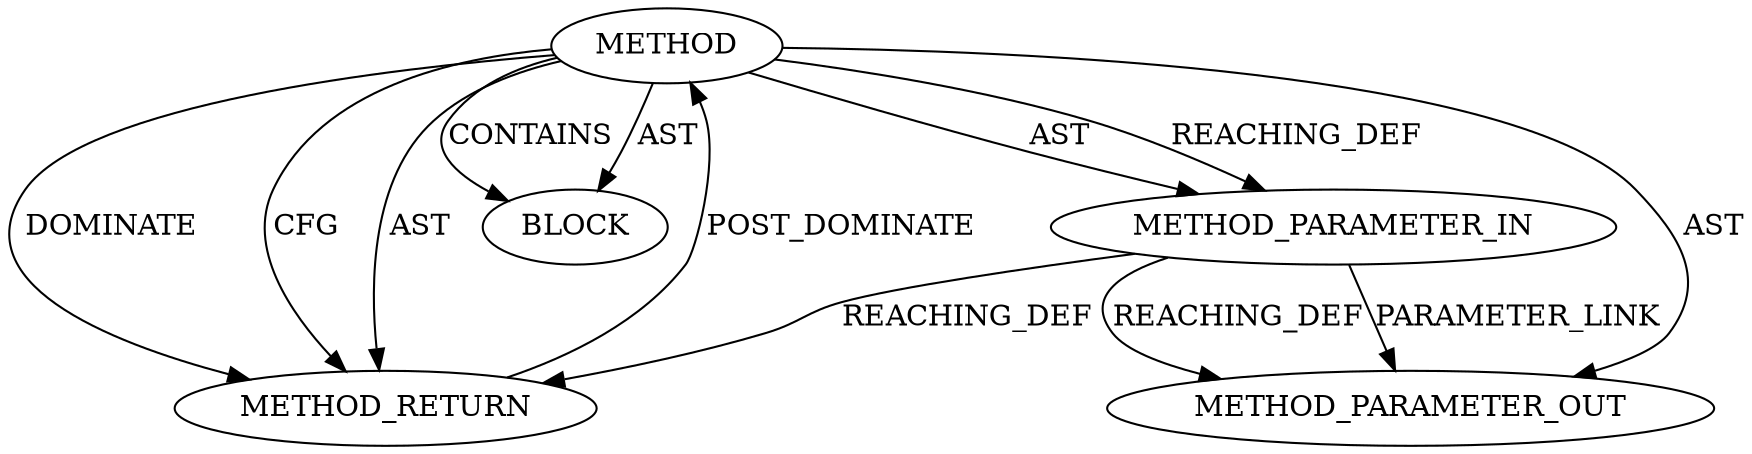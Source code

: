 digraph {
  20884 [label=METHOD AST_PARENT_TYPE="NAMESPACE_BLOCK" AST_PARENT_FULL_NAME="<global>" ORDER=0 CODE="<empty>" FULL_NAME="skb_queue_empty" IS_EXTERNAL=true FILENAME="<empty>" SIGNATURE="" NAME="skb_queue_empty"]
  20887 [label=METHOD_RETURN ORDER=2 CODE="RET" TYPE_FULL_NAME="ANY" EVALUATION_STRATEGY="BY_VALUE"]
  20886 [label=BLOCK ORDER=1 ARGUMENT_INDEX=1 CODE="<empty>" TYPE_FULL_NAME="ANY"]
  22360 [label=METHOD_PARAMETER_OUT ORDER=1 CODE="p1" IS_VARIADIC=false TYPE_FULL_NAME="ANY" EVALUATION_STRATEGY="BY_VALUE" INDEX=1 NAME="p1"]
  20885 [label=METHOD_PARAMETER_IN ORDER=1 CODE="p1" IS_VARIADIC=false TYPE_FULL_NAME="ANY" EVALUATION_STRATEGY="BY_VALUE" INDEX=1 NAME="p1"]
  20884 -> 20887 [label=DOMINATE ]
  20884 -> 20885 [label=AST ]
  20884 -> 20885 [label=REACHING_DEF VARIABLE=""]
  20885 -> 22360 [label=REACHING_DEF VARIABLE="p1"]
  20884 -> 20886 [label=AST ]
  20885 -> 22360 [label=PARAMETER_LINK ]
  20884 -> 20887 [label=CFG ]
  20885 -> 20887 [label=REACHING_DEF VARIABLE="p1"]
  20884 -> 20887 [label=AST ]
  20887 -> 20884 [label=POST_DOMINATE ]
  20884 -> 22360 [label=AST ]
  20884 -> 20886 [label=CONTAINS ]
}

